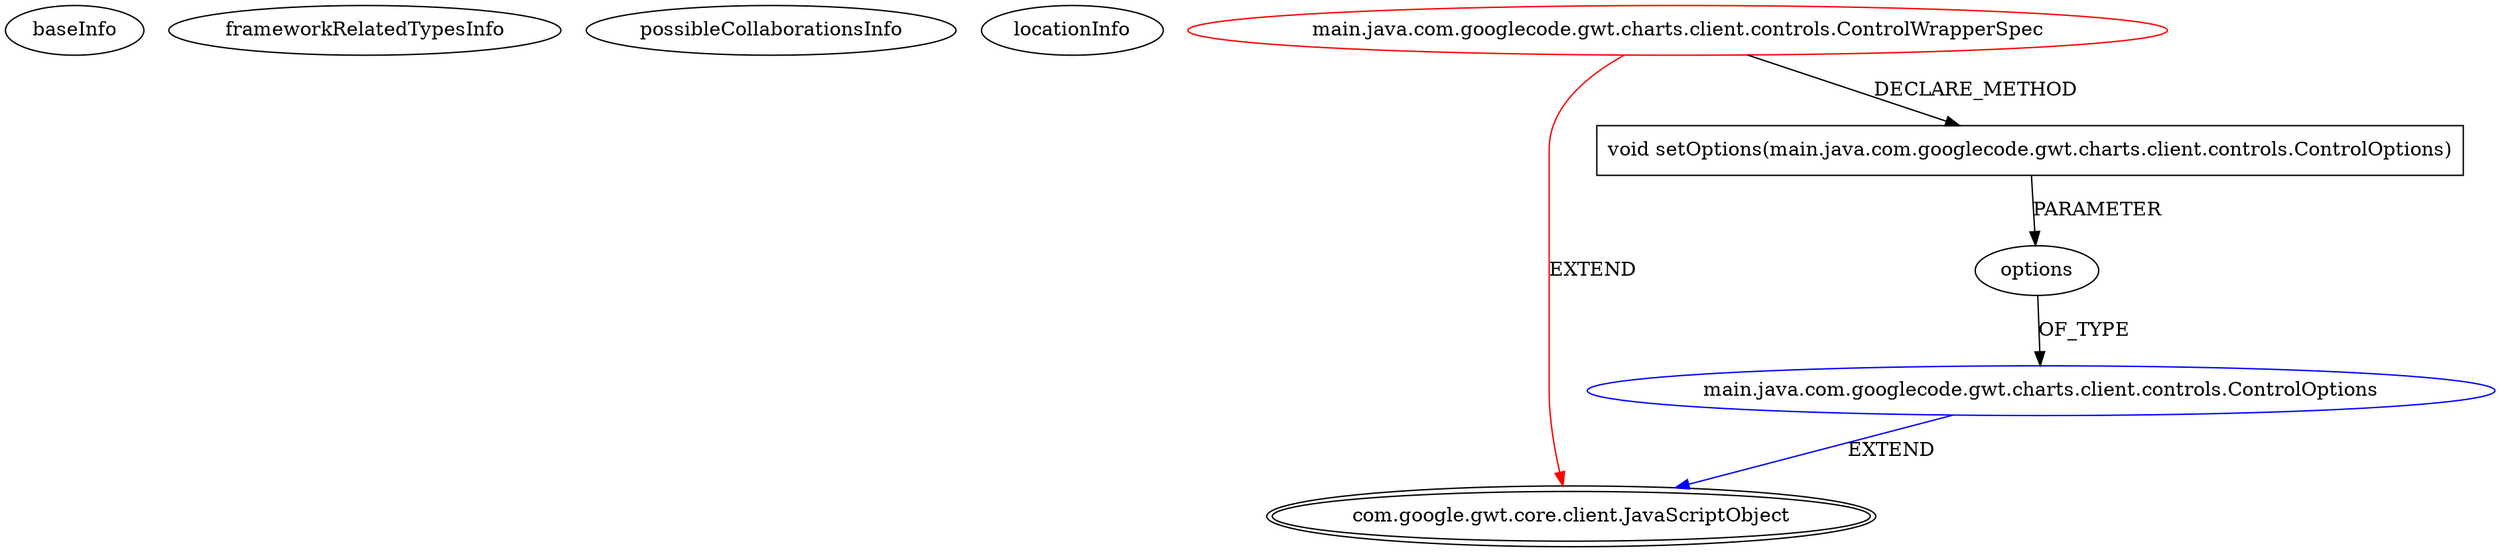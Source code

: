 digraph {
baseInfo[graphId=3230,category="extension_graph",isAnonymous=false,possibleRelation=true]
frameworkRelatedTypesInfo[0="com.google.gwt.core.client.JavaScriptObject"]
possibleCollaborationsInfo[0="3230~CLIENT_METHOD_DECLARATION-PARAMETER_DECLARATION-~com.google.gwt.core.client.JavaScriptObject ~com.google.gwt.core.client.JavaScriptObject ~false~false"]
locationInfo[projectName="jnorthrup-gwt-charts",filePath="/jnorthrup-gwt-charts/gwt-charts-master/gwt-charts/src/main/java/com/googlecode/gwt/charts/client/controls/ControlWrapperSpec.java",contextSignature="ControlWrapperSpec",graphId="3230"]
0[label="main.java.com.googlecode.gwt.charts.client.controls.ControlWrapperSpec",vertexType="ROOT_CLIENT_CLASS_DECLARATION",isFrameworkType=false,color=red]
1[label="com.google.gwt.core.client.JavaScriptObject",vertexType="FRAMEWORK_CLASS_TYPE",isFrameworkType=true,peripheries=2]
11[label="void setOptions(main.java.com.googlecode.gwt.charts.client.controls.ControlOptions)",vertexType="CLIENT_METHOD_DECLARATION",isFrameworkType=false,shape=box]
12[label="options",vertexType="PARAMETER_DECLARATION",isFrameworkType=false]
13[label="main.java.com.googlecode.gwt.charts.client.controls.ControlOptions",vertexType="REFERENCE_CLIENT_CLASS_DECLARATION",isFrameworkType=false,color=blue]
0->1[label="EXTEND",color=red]
0->11[label="DECLARE_METHOD"]
13->1[label="EXTEND",color=blue]
12->13[label="OF_TYPE"]
11->12[label="PARAMETER"]
}
